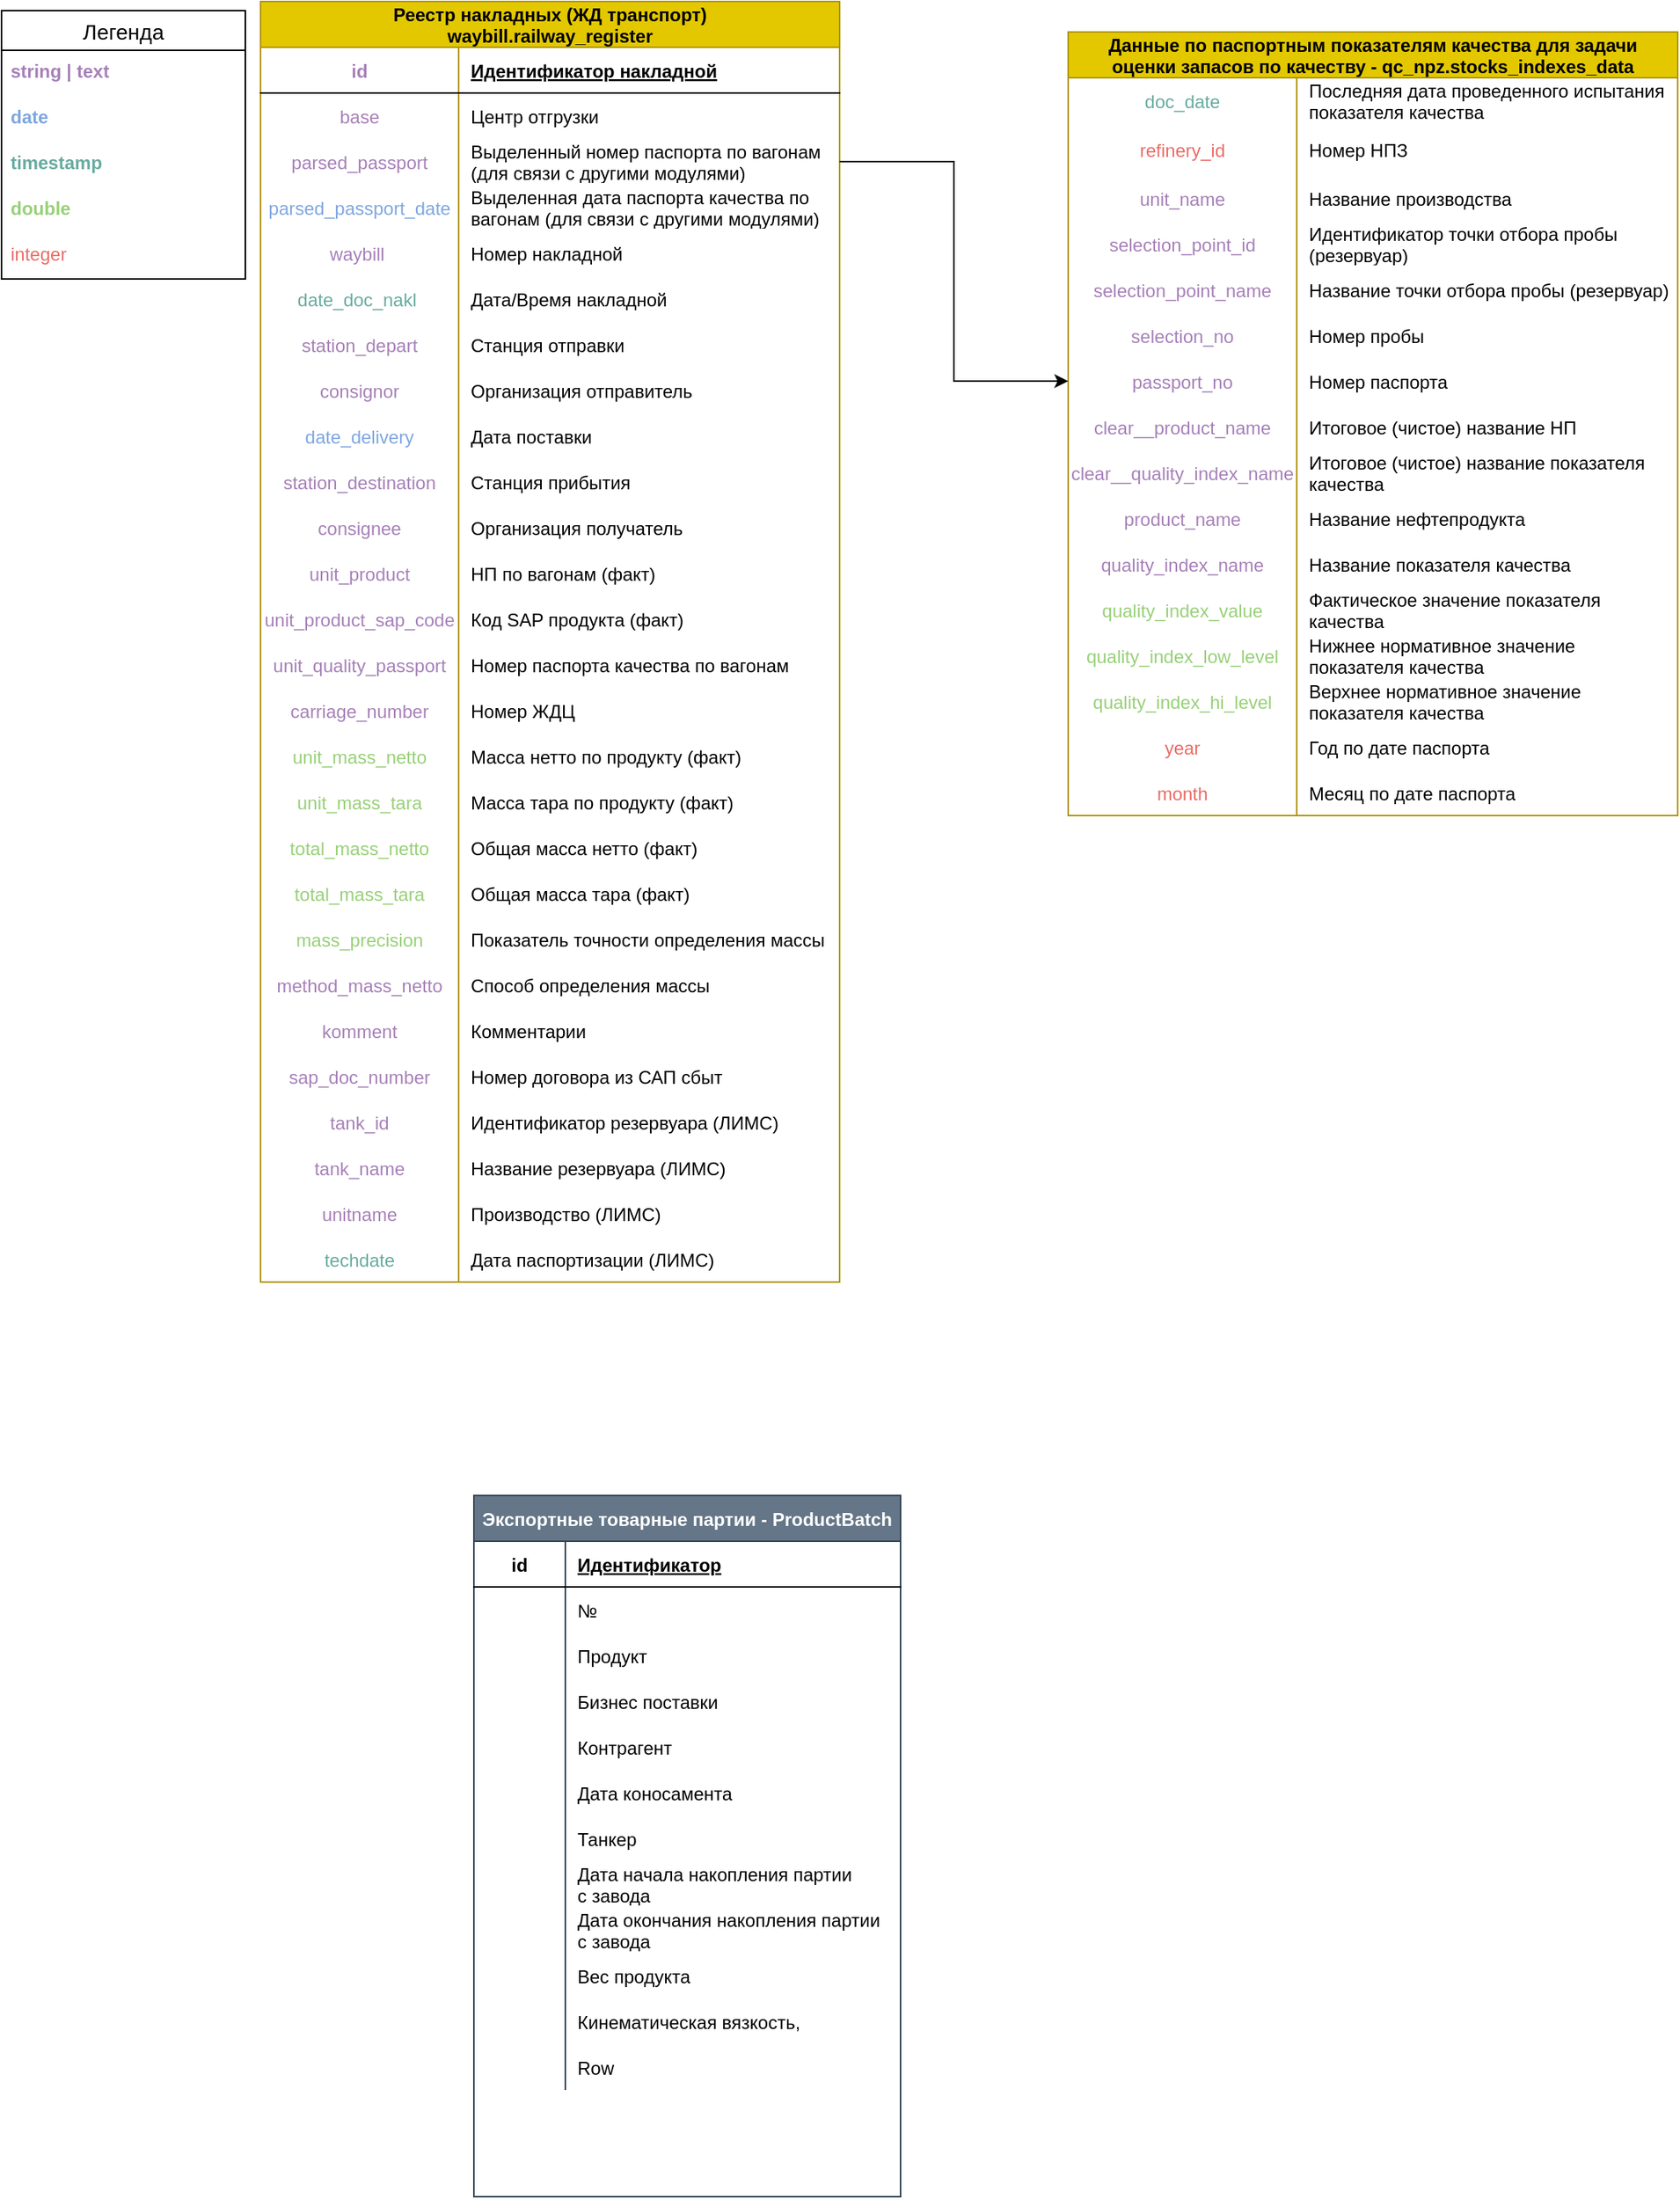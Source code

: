 <mxfile version="14.9.7" type="device"><diagram name="Page-1" id="5f0bae14-7c28-e335-631c-24af17079c00"><mxGraphModel dx="1038" dy="579" grid="1" gridSize="10" guides="1" tooltips="1" connect="1" arrows="1" fold="1" page="1" pageScale="1" pageWidth="1100" pageHeight="850" background="none" math="0" shadow="0"><root><mxCell id="0"/><mxCell id="1" parent="0"/><mxCell id="CA9-zons2UcCvZ7FdS-7-17" value="Реестр накладных (ЖД транспорт)&#10;waybill.railway_register" style="shape=table;startSize=30;container=1;collapsible=1;childLayout=tableLayout;fixedRows=1;rowLines=0;fontStyle=1;align=center;resizeLast=1;fillColor=#e3c800;strokeColor=#B09500;fontColor=#000000;" parent="1" vertex="1"><mxGeometry x="180" width="380" height="840" as="geometry"><mxRectangle x="180" y="6" width="240" height="30" as="alternateBounds"/></mxGeometry></mxCell><mxCell id="CA9-zons2UcCvZ7FdS-7-18" value="" style="shape=partialRectangle;collapsible=0;dropTarget=0;pointerEvents=0;fillColor=none;top=0;left=0;bottom=1;right=0;points=[[0,0.5],[1,0.5]];portConstraint=eastwest;" parent="CA9-zons2UcCvZ7FdS-7-17" vertex="1"><mxGeometry y="30" width="380" height="30" as="geometry"/></mxCell><mxCell id="CA9-zons2UcCvZ7FdS-7-19" value="id" style="shape=partialRectangle;connectable=0;fillColor=none;top=0;left=0;bottom=0;right=0;fontStyle=1;overflow=hidden;fontColor=#A680B8;" parent="CA9-zons2UcCvZ7FdS-7-18" vertex="1"><mxGeometry width="130" height="30" as="geometry"/></mxCell><mxCell id="CA9-zons2UcCvZ7FdS-7-20" value="Идентификатор накладной" style="shape=partialRectangle;connectable=0;fillColor=none;top=0;left=0;bottom=0;right=0;align=left;spacingLeft=6;fontStyle=5;overflow=hidden;" parent="CA9-zons2UcCvZ7FdS-7-18" vertex="1"><mxGeometry x="130" width="250" height="30" as="geometry"/></mxCell><mxCell id="CA9-zons2UcCvZ7FdS-7-21" value="" style="shape=partialRectangle;collapsible=0;dropTarget=0;pointerEvents=0;fillColor=none;top=0;left=0;bottom=0;right=0;points=[[0,0.5],[1,0.5]];portConstraint=eastwest;" parent="CA9-zons2UcCvZ7FdS-7-17" vertex="1"><mxGeometry y="60" width="380" height="30" as="geometry"/></mxCell><mxCell id="CA9-zons2UcCvZ7FdS-7-22" value="base" style="shape=partialRectangle;connectable=0;fillColor=none;top=0;left=0;bottom=0;right=0;editable=1;overflow=hidden;fontColor=#A680B8;fontStyle=0" parent="CA9-zons2UcCvZ7FdS-7-21" vertex="1"><mxGeometry width="130" height="30" as="geometry"/></mxCell><mxCell id="CA9-zons2UcCvZ7FdS-7-23" value="Центр отгрузки" style="shape=partialRectangle;connectable=0;fillColor=none;top=0;left=0;bottom=0;right=0;align=left;spacingLeft=6;overflow=hidden;" parent="CA9-zons2UcCvZ7FdS-7-21" vertex="1"><mxGeometry x="130" width="250" height="30" as="geometry"/></mxCell><mxCell id="CA9-zons2UcCvZ7FdS-7-24" value="" style="shape=partialRectangle;collapsible=0;dropTarget=0;pointerEvents=0;fillColor=none;top=0;left=0;bottom=0;right=0;points=[[0,0.5],[1,0.5]];portConstraint=eastwest;" parent="CA9-zons2UcCvZ7FdS-7-17" vertex="1"><mxGeometry y="90" width="380" height="30" as="geometry"/></mxCell><mxCell id="CA9-zons2UcCvZ7FdS-7-25" value="parsed_passport" style="shape=partialRectangle;connectable=0;fillColor=none;top=0;left=0;bottom=0;right=0;editable=1;overflow=hidden;fontColor=#A680B8;fontStyle=0" parent="CA9-zons2UcCvZ7FdS-7-24" vertex="1"><mxGeometry width="130" height="30" as="geometry"/></mxCell><mxCell id="CA9-zons2UcCvZ7FdS-7-26" value="Выделенный номер паспорта по вагонам &#10;(для связи с другими модулями)" style="shape=partialRectangle;connectable=0;fillColor=none;top=0;left=0;bottom=0;right=0;align=left;spacingLeft=6;overflow=hidden;" parent="CA9-zons2UcCvZ7FdS-7-24" vertex="1"><mxGeometry x="130" width="250" height="30" as="geometry"/></mxCell><mxCell id="CA9-zons2UcCvZ7FdS-7-27" value="" style="shape=partialRectangle;collapsible=0;dropTarget=0;pointerEvents=0;fillColor=none;top=0;left=0;bottom=0;right=0;points=[[0,0.5],[1,0.5]];portConstraint=eastwest;" parent="CA9-zons2UcCvZ7FdS-7-17" vertex="1"><mxGeometry y="120" width="380" height="30" as="geometry"/></mxCell><mxCell id="CA9-zons2UcCvZ7FdS-7-28" value="parsed_passport_date" style="shape=partialRectangle;connectable=0;fillColor=none;top=0;left=0;bottom=0;right=0;editable=1;overflow=hidden;fontColor=#7EA6E0;fontStyle=0" parent="CA9-zons2UcCvZ7FdS-7-27" vertex="1"><mxGeometry width="130" height="30" as="geometry"/></mxCell><mxCell id="CA9-zons2UcCvZ7FdS-7-29" value="Выделенная дата паспорта качества по &#10;вагонам (для связи с другими модулями)" style="shape=partialRectangle;connectable=0;fillColor=none;top=0;left=0;bottom=0;right=0;align=left;spacingLeft=6;overflow=hidden;fontStyle=0;" parent="CA9-zons2UcCvZ7FdS-7-27" vertex="1"><mxGeometry x="130" width="250" height="30" as="geometry"/></mxCell><mxCell id="CA9-zons2UcCvZ7FdS-7-39" value="" style="shape=partialRectangle;collapsible=0;dropTarget=0;pointerEvents=0;fillColor=none;top=0;left=0;bottom=0;right=0;points=[[0,0.5],[1,0.5]];portConstraint=eastwest;" parent="CA9-zons2UcCvZ7FdS-7-17" vertex="1"><mxGeometry y="150" width="380" height="30" as="geometry"/></mxCell><mxCell id="CA9-zons2UcCvZ7FdS-7-40" value="waybill " style="shape=partialRectangle;connectable=0;fillColor=none;top=0;left=0;bottom=0;right=0;editable=1;overflow=hidden;fontColor=#A680B8;fontStyle=0" parent="CA9-zons2UcCvZ7FdS-7-39" vertex="1"><mxGeometry width="130" height="30" as="geometry"/></mxCell><mxCell id="CA9-zons2UcCvZ7FdS-7-41" value="Номер накладной" style="shape=partialRectangle;connectable=0;fillColor=none;top=0;left=0;bottom=0;right=0;align=left;spacingLeft=6;overflow=hidden;" parent="CA9-zons2UcCvZ7FdS-7-39" vertex="1"><mxGeometry x="130" width="250" height="30" as="geometry"/></mxCell><mxCell id="CA9-zons2UcCvZ7FdS-7-42" value="" style="shape=partialRectangle;collapsible=0;dropTarget=0;pointerEvents=0;fillColor=none;top=0;left=0;bottom=0;right=0;points=[[0,0.5],[1,0.5]];portConstraint=eastwest;" parent="CA9-zons2UcCvZ7FdS-7-17" vertex="1"><mxGeometry y="180" width="380" height="30" as="geometry"/></mxCell><mxCell id="CA9-zons2UcCvZ7FdS-7-43" value="date_doc_nakl " style="shape=partialRectangle;connectable=0;fillColor=none;top=0;left=0;bottom=0;right=0;editable=1;overflow=hidden;fontColor=#67AB9F;" parent="CA9-zons2UcCvZ7FdS-7-42" vertex="1"><mxGeometry width="130" height="30" as="geometry"/></mxCell><mxCell id="CA9-zons2UcCvZ7FdS-7-44" value="Дата/Время накладной" style="shape=partialRectangle;connectable=0;fillColor=none;top=0;left=0;bottom=0;right=0;align=left;spacingLeft=6;overflow=hidden;" parent="CA9-zons2UcCvZ7FdS-7-42" vertex="1"><mxGeometry x="130" width="250" height="30" as="geometry"/></mxCell><mxCell id="CA9-zons2UcCvZ7FdS-7-45" value="" style="shape=partialRectangle;collapsible=0;dropTarget=0;pointerEvents=0;fillColor=none;top=0;left=0;bottom=0;right=0;points=[[0,0.5],[1,0.5]];portConstraint=eastwest;" parent="CA9-zons2UcCvZ7FdS-7-17" vertex="1"><mxGeometry y="210" width="380" height="30" as="geometry"/></mxCell><mxCell id="CA9-zons2UcCvZ7FdS-7-46" value="station_depart" style="shape=partialRectangle;connectable=0;fillColor=none;top=0;left=0;bottom=0;right=0;editable=1;overflow=hidden;fontColor=#A680B8;fontStyle=0" parent="CA9-zons2UcCvZ7FdS-7-45" vertex="1"><mxGeometry width="130" height="30" as="geometry"/></mxCell><mxCell id="CA9-zons2UcCvZ7FdS-7-47" value="Cтанция отправки" style="shape=partialRectangle;connectable=0;fillColor=none;top=0;left=0;bottom=0;right=0;align=left;spacingLeft=6;overflow=hidden;" parent="CA9-zons2UcCvZ7FdS-7-45" vertex="1"><mxGeometry x="130" width="250" height="30" as="geometry"/></mxCell><mxCell id="CA9-zons2UcCvZ7FdS-7-49" value="" style="shape=partialRectangle;collapsible=0;dropTarget=0;pointerEvents=0;fillColor=none;top=0;left=0;bottom=0;right=0;points=[[0,0.5],[1,0.5]];portConstraint=eastwest;" parent="CA9-zons2UcCvZ7FdS-7-17" vertex="1"><mxGeometry y="240" width="380" height="30" as="geometry"/></mxCell><mxCell id="CA9-zons2UcCvZ7FdS-7-50" value="consignor" style="shape=partialRectangle;connectable=0;fillColor=none;top=0;left=0;bottom=0;right=0;editable=1;overflow=hidden;fontColor=#A680B8;fontStyle=0" parent="CA9-zons2UcCvZ7FdS-7-49" vertex="1"><mxGeometry width="130" height="30" as="geometry"/></mxCell><mxCell id="CA9-zons2UcCvZ7FdS-7-51" value="Организация отправитель" style="shape=partialRectangle;connectable=0;fillColor=none;top=0;left=0;bottom=0;right=0;align=left;spacingLeft=6;overflow=hidden;" parent="CA9-zons2UcCvZ7FdS-7-49" vertex="1"><mxGeometry x="130" width="250" height="30" as="geometry"/></mxCell><mxCell id="CA9-zons2UcCvZ7FdS-7-52" value="" style="shape=partialRectangle;collapsible=0;dropTarget=0;pointerEvents=0;fillColor=none;top=0;left=0;bottom=0;right=0;points=[[0,0.5],[1,0.5]];portConstraint=eastwest;" parent="CA9-zons2UcCvZ7FdS-7-17" vertex="1"><mxGeometry y="270" width="380" height="30" as="geometry"/></mxCell><mxCell id="CA9-zons2UcCvZ7FdS-7-53" value="date_delivery" style="shape=partialRectangle;connectable=0;fillColor=none;top=0;left=0;bottom=0;right=0;editable=1;overflow=hidden;fontColor=#7EA6E0;fontStyle=0" parent="CA9-zons2UcCvZ7FdS-7-52" vertex="1"><mxGeometry width="130" height="30" as="geometry"/></mxCell><mxCell id="CA9-zons2UcCvZ7FdS-7-54" value="Дата поставки" style="shape=partialRectangle;connectable=0;fillColor=none;top=0;left=0;bottom=0;right=0;align=left;spacingLeft=6;overflow=hidden;" parent="CA9-zons2UcCvZ7FdS-7-52" vertex="1"><mxGeometry x="130" width="250" height="30" as="geometry"/></mxCell><mxCell id="CA9-zons2UcCvZ7FdS-7-55" value="" style="shape=partialRectangle;collapsible=0;dropTarget=0;pointerEvents=0;fillColor=none;top=0;left=0;bottom=0;right=0;points=[[0,0.5],[1,0.5]];portConstraint=eastwest;" parent="CA9-zons2UcCvZ7FdS-7-17" vertex="1"><mxGeometry y="300" width="380" height="30" as="geometry"/></mxCell><mxCell id="CA9-zons2UcCvZ7FdS-7-56" value="station_destination" style="shape=partialRectangle;connectable=0;fillColor=none;top=0;left=0;bottom=0;right=0;editable=1;overflow=hidden;fontColor=#A680B8;fontStyle=0" parent="CA9-zons2UcCvZ7FdS-7-55" vertex="1"><mxGeometry width="130" height="30" as="geometry"/></mxCell><mxCell id="CA9-zons2UcCvZ7FdS-7-57" value="Станция прибытия" style="shape=partialRectangle;connectable=0;fillColor=none;top=0;left=0;bottom=0;right=0;align=left;spacingLeft=6;overflow=hidden;" parent="CA9-zons2UcCvZ7FdS-7-55" vertex="1"><mxGeometry x="130" width="250" height="30" as="geometry"/></mxCell><mxCell id="CA9-zons2UcCvZ7FdS-7-58" value="" style="shape=partialRectangle;collapsible=0;dropTarget=0;pointerEvents=0;fillColor=none;top=0;left=0;bottom=0;right=0;points=[[0,0.5],[1,0.5]];portConstraint=eastwest;" parent="CA9-zons2UcCvZ7FdS-7-17" vertex="1"><mxGeometry y="330" width="380" height="30" as="geometry"/></mxCell><mxCell id="CA9-zons2UcCvZ7FdS-7-59" value="consignee" style="shape=partialRectangle;connectable=0;fillColor=none;top=0;left=0;bottom=0;right=0;editable=1;overflow=hidden;fontColor=#A680B8;fontStyle=0" parent="CA9-zons2UcCvZ7FdS-7-58" vertex="1"><mxGeometry width="130" height="30" as="geometry"/></mxCell><mxCell id="CA9-zons2UcCvZ7FdS-7-60" value="Организация получатель" style="shape=partialRectangle;connectable=0;fillColor=none;top=0;left=0;bottom=0;right=0;align=left;spacingLeft=6;overflow=hidden;" parent="CA9-zons2UcCvZ7FdS-7-58" vertex="1"><mxGeometry x="130" width="250" height="30" as="geometry"/></mxCell><mxCell id="CA9-zons2UcCvZ7FdS-7-61" value="" style="shape=partialRectangle;collapsible=0;dropTarget=0;pointerEvents=0;fillColor=none;top=0;left=0;bottom=0;right=0;points=[[0,0.5],[1,0.5]];portConstraint=eastwest;" parent="CA9-zons2UcCvZ7FdS-7-17" vertex="1"><mxGeometry y="360" width="380" height="30" as="geometry"/></mxCell><mxCell id="CA9-zons2UcCvZ7FdS-7-62" value="unit_product" style="shape=partialRectangle;connectable=0;fillColor=none;top=0;left=0;bottom=0;right=0;editable=1;overflow=hidden;fontColor=#A680B8;fontStyle=0" parent="CA9-zons2UcCvZ7FdS-7-61" vertex="1"><mxGeometry width="130" height="30" as="geometry"/></mxCell><mxCell id="CA9-zons2UcCvZ7FdS-7-63" value="НП по вагонам (факт)" style="shape=partialRectangle;connectable=0;fillColor=none;top=0;left=0;bottom=0;right=0;align=left;spacingLeft=6;overflow=hidden;" parent="CA9-zons2UcCvZ7FdS-7-61" vertex="1"><mxGeometry x="130" width="250" height="30" as="geometry"/></mxCell><mxCell id="CA9-zons2UcCvZ7FdS-7-64" value="" style="shape=partialRectangle;collapsible=0;dropTarget=0;pointerEvents=0;fillColor=none;top=0;left=0;bottom=0;right=0;points=[[0,0.5],[1,0.5]];portConstraint=eastwest;" parent="CA9-zons2UcCvZ7FdS-7-17" vertex="1"><mxGeometry y="390" width="380" height="30" as="geometry"/></mxCell><mxCell id="CA9-zons2UcCvZ7FdS-7-65" value="unit_product_sap_code" style="shape=partialRectangle;connectable=0;fillColor=none;top=0;left=0;bottom=0;right=0;editable=1;overflow=hidden;fontColor=#A680B8;fontStyle=0" parent="CA9-zons2UcCvZ7FdS-7-64" vertex="1"><mxGeometry width="130" height="30" as="geometry"/></mxCell><mxCell id="CA9-zons2UcCvZ7FdS-7-66" value="Код SAP продукта (факт)" style="shape=partialRectangle;connectable=0;fillColor=none;top=0;left=0;bottom=0;right=0;align=left;spacingLeft=6;overflow=hidden;" parent="CA9-zons2UcCvZ7FdS-7-64" vertex="1"><mxGeometry x="130" width="250" height="30" as="geometry"/></mxCell><mxCell id="CA9-zons2UcCvZ7FdS-7-67" value="" style="shape=partialRectangle;collapsible=0;dropTarget=0;pointerEvents=0;fillColor=none;top=0;left=0;bottom=0;right=0;points=[[0,0.5],[1,0.5]];portConstraint=eastwest;" parent="CA9-zons2UcCvZ7FdS-7-17" vertex="1"><mxGeometry y="420" width="380" height="30" as="geometry"/></mxCell><mxCell id="CA9-zons2UcCvZ7FdS-7-68" value="unit_quality_passport" style="shape=partialRectangle;connectable=0;fillColor=none;top=0;left=0;bottom=0;right=0;editable=1;overflow=hidden;fontColor=#A680B8;fontStyle=0" parent="CA9-zons2UcCvZ7FdS-7-67" vertex="1"><mxGeometry width="130" height="30" as="geometry"/></mxCell><mxCell id="CA9-zons2UcCvZ7FdS-7-69" value="Номер паспорта качества по вагонам" style="shape=partialRectangle;connectable=0;fillColor=none;top=0;left=0;bottom=0;right=0;align=left;spacingLeft=6;overflow=hidden;" parent="CA9-zons2UcCvZ7FdS-7-67" vertex="1"><mxGeometry x="130" width="250" height="30" as="geometry"/></mxCell><mxCell id="CA9-zons2UcCvZ7FdS-7-70" value="" style="shape=partialRectangle;collapsible=0;dropTarget=0;pointerEvents=0;fillColor=none;top=0;left=0;bottom=0;right=0;points=[[0,0.5],[1,0.5]];portConstraint=eastwest;" parent="CA9-zons2UcCvZ7FdS-7-17" vertex="1"><mxGeometry y="450" width="380" height="30" as="geometry"/></mxCell><mxCell id="CA9-zons2UcCvZ7FdS-7-71" value="carriage_number" style="shape=partialRectangle;connectable=0;fillColor=none;top=0;left=0;bottom=0;right=0;editable=1;overflow=hidden;fontColor=#A680B8;fontStyle=0" parent="CA9-zons2UcCvZ7FdS-7-70" vertex="1"><mxGeometry width="130" height="30" as="geometry"/></mxCell><mxCell id="CA9-zons2UcCvZ7FdS-7-72" value="Номер ЖДЦ" style="shape=partialRectangle;connectable=0;fillColor=none;top=0;left=0;bottom=0;right=0;align=left;spacingLeft=6;overflow=hidden;" parent="CA9-zons2UcCvZ7FdS-7-70" vertex="1"><mxGeometry x="130" width="250" height="30" as="geometry"/></mxCell><mxCell id="CA9-zons2UcCvZ7FdS-7-73" value="" style="shape=partialRectangle;collapsible=0;dropTarget=0;pointerEvents=0;fillColor=none;top=0;left=0;bottom=0;right=0;points=[[0,0.5],[1,0.5]];portConstraint=eastwest;" parent="CA9-zons2UcCvZ7FdS-7-17" vertex="1"><mxGeometry y="480" width="380" height="30" as="geometry"/></mxCell><mxCell id="CA9-zons2UcCvZ7FdS-7-74" value="unit_mass_netto" style="shape=partialRectangle;connectable=0;fillColor=none;top=0;left=0;bottom=0;right=0;editable=1;overflow=hidden;fontColor=#97D077;" parent="CA9-zons2UcCvZ7FdS-7-73" vertex="1"><mxGeometry width="130" height="30" as="geometry"/></mxCell><mxCell id="CA9-zons2UcCvZ7FdS-7-75" value="Масса нетто по продукту (факт)" style="shape=partialRectangle;connectable=0;fillColor=none;top=0;left=0;bottom=0;right=0;align=left;spacingLeft=6;overflow=hidden;" parent="CA9-zons2UcCvZ7FdS-7-73" vertex="1"><mxGeometry x="130" width="250" height="30" as="geometry"/></mxCell><mxCell id="CA9-zons2UcCvZ7FdS-7-76" value="" style="shape=partialRectangle;collapsible=0;dropTarget=0;pointerEvents=0;fillColor=none;top=0;left=0;bottom=0;right=0;points=[[0,0.5],[1,0.5]];portConstraint=eastwest;" parent="CA9-zons2UcCvZ7FdS-7-17" vertex="1"><mxGeometry y="510" width="380" height="30" as="geometry"/></mxCell><mxCell id="CA9-zons2UcCvZ7FdS-7-77" value="unit_mass_tara" style="shape=partialRectangle;connectable=0;fillColor=none;top=0;left=0;bottom=0;right=0;editable=1;overflow=hidden;fontColor=#97D077;" parent="CA9-zons2UcCvZ7FdS-7-76" vertex="1"><mxGeometry width="130" height="30" as="geometry"/></mxCell><mxCell id="CA9-zons2UcCvZ7FdS-7-78" value="Масса тара по продукту (факт)" style="shape=partialRectangle;connectable=0;fillColor=none;top=0;left=0;bottom=0;right=0;align=left;spacingLeft=6;overflow=hidden;" parent="CA9-zons2UcCvZ7FdS-7-76" vertex="1"><mxGeometry x="130" width="250" height="30" as="geometry"/></mxCell><mxCell id="CA9-zons2UcCvZ7FdS-7-79" value="" style="shape=partialRectangle;collapsible=0;dropTarget=0;pointerEvents=0;fillColor=none;top=0;left=0;bottom=0;right=0;points=[[0,0.5],[1,0.5]];portConstraint=eastwest;fontColor=#A680B8;strokeColor=#B5739D;" parent="CA9-zons2UcCvZ7FdS-7-17" vertex="1"><mxGeometry y="540" width="380" height="30" as="geometry"/></mxCell><mxCell id="CA9-zons2UcCvZ7FdS-7-80" value="total_mass_netto" style="shape=partialRectangle;connectable=0;fillColor=none;top=0;left=0;bottom=0;right=0;editable=1;overflow=hidden;fontColor=#97D077;" parent="CA9-zons2UcCvZ7FdS-7-79" vertex="1"><mxGeometry width="130" height="30" as="geometry"/></mxCell><mxCell id="CA9-zons2UcCvZ7FdS-7-81" value="Общая масса нетто (факт)" style="shape=partialRectangle;connectable=0;fillColor=none;top=0;left=0;bottom=0;right=0;align=left;spacingLeft=6;overflow=hidden;" parent="CA9-zons2UcCvZ7FdS-7-79" vertex="1"><mxGeometry x="130" width="250" height="30" as="geometry"/></mxCell><mxCell id="CA9-zons2UcCvZ7FdS-7-82" value="" style="shape=partialRectangle;collapsible=0;dropTarget=0;pointerEvents=0;fillColor=none;top=0;left=0;bottom=0;right=0;points=[[0,0.5],[1,0.5]];portConstraint=eastwest;fontColor=#A680B8;strokeColor=#B5739D;" parent="CA9-zons2UcCvZ7FdS-7-17" vertex="1"><mxGeometry y="570" width="380" height="30" as="geometry"/></mxCell><mxCell id="CA9-zons2UcCvZ7FdS-7-83" value="total_mass_tara" style="shape=partialRectangle;connectable=0;fillColor=none;top=0;left=0;bottom=0;right=0;editable=1;overflow=hidden;fontColor=#97D077;" parent="CA9-zons2UcCvZ7FdS-7-82" vertex="1"><mxGeometry width="130" height="30" as="geometry"/></mxCell><mxCell id="CA9-zons2UcCvZ7FdS-7-84" value="Общая масса тара (факт)" style="shape=partialRectangle;connectable=0;fillColor=none;top=0;left=0;bottom=0;right=0;align=left;spacingLeft=6;overflow=hidden;" parent="CA9-zons2UcCvZ7FdS-7-82" vertex="1"><mxGeometry x="130" width="250" height="30" as="geometry"/></mxCell><mxCell id="CA9-zons2UcCvZ7FdS-7-85" value="" style="shape=partialRectangle;collapsible=0;dropTarget=0;pointerEvents=0;fillColor=none;top=0;left=0;bottom=0;right=0;points=[[0,0.5],[1,0.5]];portConstraint=eastwest;fontColor=#A680B8;strokeColor=#B5739D;" parent="CA9-zons2UcCvZ7FdS-7-17" vertex="1"><mxGeometry y="600" width="380" height="30" as="geometry"/></mxCell><mxCell id="CA9-zons2UcCvZ7FdS-7-86" value="mass_precision" style="shape=partialRectangle;connectable=0;fillColor=none;top=0;left=0;bottom=0;right=0;editable=1;overflow=hidden;fontColor=#97D077;" parent="CA9-zons2UcCvZ7FdS-7-85" vertex="1"><mxGeometry width="130" height="30" as="geometry"/></mxCell><mxCell id="CA9-zons2UcCvZ7FdS-7-87" value="Показатель точности определения массы" style="shape=partialRectangle;connectable=0;fillColor=none;top=0;left=0;bottom=0;right=0;align=left;spacingLeft=6;overflow=hidden;" parent="CA9-zons2UcCvZ7FdS-7-85" vertex="1"><mxGeometry x="130" width="250" height="30" as="geometry"/></mxCell><mxCell id="CA9-zons2UcCvZ7FdS-7-88" value="" style="shape=partialRectangle;collapsible=0;dropTarget=0;pointerEvents=0;fillColor=none;top=0;left=0;bottom=0;right=0;points=[[0,0.5],[1,0.5]];portConstraint=eastwest;fontColor=#A680B8;strokeColor=#B5739D;" parent="CA9-zons2UcCvZ7FdS-7-17" vertex="1"><mxGeometry y="630" width="380" height="30" as="geometry"/></mxCell><mxCell id="CA9-zons2UcCvZ7FdS-7-89" value="method_mass_netto" style="shape=partialRectangle;connectable=0;fillColor=none;top=0;left=0;bottom=0;right=0;editable=1;overflow=hidden;fontColor=#A680B8;" parent="CA9-zons2UcCvZ7FdS-7-88" vertex="1"><mxGeometry width="130" height="30" as="geometry"/></mxCell><mxCell id="CA9-zons2UcCvZ7FdS-7-90" value="Способ определения массы" style="shape=partialRectangle;connectable=0;fillColor=none;top=0;left=0;bottom=0;right=0;align=left;spacingLeft=6;overflow=hidden;" parent="CA9-zons2UcCvZ7FdS-7-88" vertex="1"><mxGeometry x="130" width="250" height="30" as="geometry"/></mxCell><mxCell id="CA9-zons2UcCvZ7FdS-7-91" value="" style="shape=partialRectangle;collapsible=0;dropTarget=0;pointerEvents=0;fillColor=none;top=0;left=0;bottom=0;right=0;points=[[0,0.5],[1,0.5]];portConstraint=eastwest;fontColor=#A680B8;strokeColor=#B5739D;" parent="CA9-zons2UcCvZ7FdS-7-17" vertex="1"><mxGeometry y="660" width="380" height="30" as="geometry"/></mxCell><mxCell id="CA9-zons2UcCvZ7FdS-7-92" value="komment" style="shape=partialRectangle;connectable=0;fillColor=none;top=0;left=0;bottom=0;right=0;editable=1;overflow=hidden;fontColor=#A680B8;" parent="CA9-zons2UcCvZ7FdS-7-91" vertex="1"><mxGeometry width="130" height="30" as="geometry"/></mxCell><mxCell id="CA9-zons2UcCvZ7FdS-7-93" value="Комментарии" style="shape=partialRectangle;connectable=0;fillColor=none;top=0;left=0;bottom=0;right=0;align=left;spacingLeft=6;overflow=hidden;" parent="CA9-zons2UcCvZ7FdS-7-91" vertex="1"><mxGeometry x="130" width="250" height="30" as="geometry"/></mxCell><mxCell id="CA9-zons2UcCvZ7FdS-7-94" value="" style="shape=partialRectangle;collapsible=0;dropTarget=0;pointerEvents=0;fillColor=none;top=0;left=0;bottom=0;right=0;points=[[0,0.5],[1,0.5]];portConstraint=eastwest;fontColor=#A680B8;strokeColor=#B5739D;" parent="CA9-zons2UcCvZ7FdS-7-17" vertex="1"><mxGeometry y="690" width="380" height="30" as="geometry"/></mxCell><mxCell id="CA9-zons2UcCvZ7FdS-7-95" value="sap_doc_number" style="shape=partialRectangle;connectable=0;fillColor=none;top=0;left=0;bottom=0;right=0;editable=1;overflow=hidden;fontColor=#A680B8;" parent="CA9-zons2UcCvZ7FdS-7-94" vertex="1"><mxGeometry width="130" height="30" as="geometry"/></mxCell><mxCell id="CA9-zons2UcCvZ7FdS-7-96" value="Номер договора из САП сбыт" style="shape=partialRectangle;connectable=0;fillColor=none;top=0;left=0;bottom=0;right=0;align=left;spacingLeft=6;overflow=hidden;" parent="CA9-zons2UcCvZ7FdS-7-94" vertex="1"><mxGeometry x="130" width="250" height="30" as="geometry"/></mxCell><mxCell id="CA9-zons2UcCvZ7FdS-7-97" value="" style="shape=partialRectangle;collapsible=0;dropTarget=0;pointerEvents=0;fillColor=none;top=0;left=0;bottom=0;right=0;points=[[0,0.5],[1,0.5]];portConstraint=eastwest;fontColor=#A680B8;strokeColor=#B5739D;" parent="CA9-zons2UcCvZ7FdS-7-17" vertex="1"><mxGeometry y="720" width="380" height="30" as="geometry"/></mxCell><mxCell id="CA9-zons2UcCvZ7FdS-7-98" value="tank_id" style="shape=partialRectangle;connectable=0;fillColor=none;top=0;left=0;bottom=0;right=0;editable=1;overflow=hidden;fontColor=#A680B8;" parent="CA9-zons2UcCvZ7FdS-7-97" vertex="1"><mxGeometry width="130" height="30" as="geometry"/></mxCell><mxCell id="CA9-zons2UcCvZ7FdS-7-99" value="Идентификатор резервуара (ЛИМС)" style="shape=partialRectangle;connectable=0;fillColor=none;top=0;left=0;bottom=0;right=0;align=left;spacingLeft=6;overflow=hidden;" parent="CA9-zons2UcCvZ7FdS-7-97" vertex="1"><mxGeometry x="130" width="250" height="30" as="geometry"/></mxCell><mxCell id="CA9-zons2UcCvZ7FdS-7-100" value="" style="shape=partialRectangle;collapsible=0;dropTarget=0;pointerEvents=0;fillColor=none;top=0;left=0;bottom=0;right=0;points=[[0,0.5],[1,0.5]];portConstraint=eastwest;fontColor=#A680B8;strokeColor=#B5739D;" parent="CA9-zons2UcCvZ7FdS-7-17" vertex="1"><mxGeometry y="750" width="380" height="30" as="geometry"/></mxCell><mxCell id="CA9-zons2UcCvZ7FdS-7-101" value="tank_name" style="shape=partialRectangle;connectable=0;fillColor=none;top=0;left=0;bottom=0;right=0;editable=1;overflow=hidden;fontColor=#A680B8;" parent="CA9-zons2UcCvZ7FdS-7-100" vertex="1"><mxGeometry width="130" height="30" as="geometry"/></mxCell><mxCell id="CA9-zons2UcCvZ7FdS-7-102" value="Название резервуара (ЛИМС)" style="shape=partialRectangle;connectable=0;fillColor=none;top=0;left=0;bottom=0;right=0;align=left;spacingLeft=6;overflow=hidden;" parent="CA9-zons2UcCvZ7FdS-7-100" vertex="1"><mxGeometry x="130" width="250" height="30" as="geometry"/></mxCell><mxCell id="CA9-zons2UcCvZ7FdS-7-103" value="" style="shape=partialRectangle;collapsible=0;dropTarget=0;pointerEvents=0;fillColor=none;top=0;left=0;bottom=0;right=0;points=[[0,0.5],[1,0.5]];portConstraint=eastwest;fontColor=#A680B8;strokeColor=#B5739D;" parent="CA9-zons2UcCvZ7FdS-7-17" vertex="1"><mxGeometry y="780" width="380" height="30" as="geometry"/></mxCell><mxCell id="CA9-zons2UcCvZ7FdS-7-104" value="unitname" style="shape=partialRectangle;connectable=0;fillColor=none;top=0;left=0;bottom=0;right=0;editable=1;overflow=hidden;fontColor=#A680B8;" parent="CA9-zons2UcCvZ7FdS-7-103" vertex="1"><mxGeometry width="130" height="30" as="geometry"/></mxCell><mxCell id="CA9-zons2UcCvZ7FdS-7-105" value="Производство (ЛИМС)" style="shape=partialRectangle;connectable=0;fillColor=none;top=0;left=0;bottom=0;right=0;align=left;spacingLeft=6;overflow=hidden;" parent="CA9-zons2UcCvZ7FdS-7-103" vertex="1"><mxGeometry x="130" width="250" height="30" as="geometry"/></mxCell><mxCell id="CA9-zons2UcCvZ7FdS-7-106" value="" style="shape=partialRectangle;collapsible=0;dropTarget=0;pointerEvents=0;fillColor=none;top=0;left=0;bottom=0;right=0;points=[[0,0.5],[1,0.5]];portConstraint=eastwest;fontColor=#A680B8;strokeColor=#B5739D;" parent="CA9-zons2UcCvZ7FdS-7-17" vertex="1"><mxGeometry y="810" width="380" height="30" as="geometry"/></mxCell><mxCell id="CA9-zons2UcCvZ7FdS-7-107" value="techdate" style="shape=partialRectangle;connectable=0;fillColor=none;top=0;left=0;bottom=0;right=0;editable=1;overflow=hidden;fontColor=#67AB9F;" parent="CA9-zons2UcCvZ7FdS-7-106" vertex="1"><mxGeometry width="130" height="30" as="geometry"/></mxCell><mxCell id="CA9-zons2UcCvZ7FdS-7-108" value="Дата паспортизации (ЛИМС)" style="shape=partialRectangle;connectable=0;fillColor=none;top=0;left=0;bottom=0;right=0;align=left;spacingLeft=6;overflow=hidden;" parent="CA9-zons2UcCvZ7FdS-7-106" vertex="1"><mxGeometry x="130" width="250" height="30" as="geometry"/></mxCell><mxCell id="CA9-zons2UcCvZ7FdS-7-127" value="Легенда" style="swimlane;fontStyle=0;childLayout=stackLayout;horizontal=1;startSize=26;horizontalStack=0;resizeParent=1;resizeParentMax=0;resizeLast=0;collapsible=1;marginBottom=0;align=center;fontSize=14;fillColor=none;" parent="1" vertex="1"><mxGeometry x="10" y="6" width="160" height="176" as="geometry"/></mxCell><mxCell id="CA9-zons2UcCvZ7FdS-7-128" value="string | text" style="text;strokeColor=none;fillColor=none;spacingLeft=4;spacingRight=4;overflow=hidden;rotatable=0;points=[[0,0.5],[1,0.5]];portConstraint=eastwest;fontSize=12;fontColor=#A680B8;fontStyle=1" parent="CA9-zons2UcCvZ7FdS-7-127" vertex="1"><mxGeometry y="26" width="160" height="30" as="geometry"/></mxCell><mxCell id="CA9-zons2UcCvZ7FdS-7-129" value="date" style="text;strokeColor=none;fillColor=none;spacingLeft=4;spacingRight=4;overflow=hidden;rotatable=0;points=[[0,0.5],[1,0.5]];portConstraint=eastwest;fontSize=12;fontColor=#7EA6E0;fontStyle=1" parent="CA9-zons2UcCvZ7FdS-7-127" vertex="1"><mxGeometry y="56" width="160" height="30" as="geometry"/></mxCell><mxCell id="CA9-zons2UcCvZ7FdS-7-130" value="timestamp" style="text;strokeColor=none;fillColor=none;spacingLeft=4;spacingRight=4;overflow=hidden;rotatable=0;points=[[0,0.5],[1,0.5]];portConstraint=eastwest;fontSize=12;fontColor=#67AB9F;fontStyle=1" parent="CA9-zons2UcCvZ7FdS-7-127" vertex="1"><mxGeometry y="86" width="160" height="30" as="geometry"/></mxCell><mxCell id="CA9-zons2UcCvZ7FdS-7-131" value="double" style="text;strokeColor=none;fillColor=none;spacingLeft=4;spacingRight=4;overflow=hidden;rotatable=0;points=[[0,0.5],[1,0.5]];portConstraint=eastwest;fontSize=12;fontColor=#97D077;fontStyle=1" parent="CA9-zons2UcCvZ7FdS-7-127" vertex="1"><mxGeometry y="116" width="160" height="30" as="geometry"/></mxCell><mxCell id="CA9-zons2UcCvZ7FdS-7-214" value="integer" style="text;strokeColor=none;fillColor=none;spacingLeft=4;spacingRight=4;overflow=hidden;rotatable=0;points=[[0,0.5],[1,0.5]];portConstraint=eastwest;fontSize=12;fontColor=#EA6B66;" parent="CA9-zons2UcCvZ7FdS-7-127" vertex="1"><mxGeometry y="146" width="160" height="30" as="geometry"/></mxCell><mxCell id="CA9-zons2UcCvZ7FdS-7-132" value="Данные по паспортным показателям качества для задачи &#10;оценки запасов по качеству - qc_npz.stocks_indexes_data" style="shape=table;startSize=30;container=1;collapsible=1;childLayout=tableLayout;fixedRows=1;rowLines=0;fontStyle=1;align=center;resizeLast=1;fillColor=#e3c800;strokeColor=#B09500;fontColor=#000000;" parent="1" vertex="1"><mxGeometry x="710" y="20" width="400" height="514" as="geometry"><mxRectangle x="590" y="6" width="380" height="30" as="alternateBounds"/></mxGeometry></mxCell><mxCell id="CA9-zons2UcCvZ7FdS-7-136" value="" style="shape=partialRectangle;collapsible=0;dropTarget=0;pointerEvents=0;fillColor=none;top=0;left=0;bottom=0;right=0;points=[[0,0.5],[1,0.5]];portConstraint=eastwest;" parent="CA9-zons2UcCvZ7FdS-7-132" vertex="1"><mxGeometry y="30" width="400" height="30" as="geometry"/></mxCell><mxCell id="CA9-zons2UcCvZ7FdS-7-137" value="doc_date" style="shape=partialRectangle;connectable=0;fillColor=none;top=0;left=0;bottom=0;right=0;editable=1;overflow=hidden;fontStyle=0;fontColor=#67AB9F;" parent="CA9-zons2UcCvZ7FdS-7-136" vertex="1"><mxGeometry width="150" height="30" as="geometry"/></mxCell><mxCell id="CA9-zons2UcCvZ7FdS-7-138" value="Последняя дата проведенного испытания &#10;показателя качества" style="shape=partialRectangle;connectable=0;fillColor=none;top=0;left=0;bottom=0;right=0;align=left;spacingLeft=6;overflow=hidden;" parent="CA9-zons2UcCvZ7FdS-7-136" vertex="1"><mxGeometry x="150" width="250" height="30" as="geometry"/></mxCell><mxCell id="CA9-zons2UcCvZ7FdS-7-139" value="" style="shape=partialRectangle;collapsible=0;dropTarget=0;pointerEvents=0;fillColor=none;top=0;left=0;bottom=0;right=0;points=[[0,0.5],[1,0.5]];portConstraint=eastwest;" parent="CA9-zons2UcCvZ7FdS-7-132" vertex="1"><mxGeometry y="60" width="400" height="34" as="geometry"/></mxCell><mxCell id="CA9-zons2UcCvZ7FdS-7-140" value="refinery_id" style="shape=partialRectangle;connectable=0;fillColor=none;top=0;left=0;bottom=0;right=0;editable=1;overflow=hidden;fontStyle=0;fontColor=#EA6B66;" parent="CA9-zons2UcCvZ7FdS-7-139" vertex="1"><mxGeometry width="150" height="34" as="geometry"/></mxCell><mxCell id="CA9-zons2UcCvZ7FdS-7-141" value="Номер НПЗ" style="shape=partialRectangle;connectable=0;fillColor=none;top=0;left=0;bottom=0;right=0;align=left;spacingLeft=6;overflow=hidden;" parent="CA9-zons2UcCvZ7FdS-7-139" vertex="1"><mxGeometry x="150" width="250" height="34" as="geometry"/></mxCell><mxCell id="CA9-zons2UcCvZ7FdS-7-145" value="" style="shape=partialRectangle;collapsible=0;dropTarget=0;pointerEvents=0;fillColor=none;top=0;left=0;bottom=0;right=0;points=[[0,0.5],[1,0.5]];portConstraint=eastwest;" parent="CA9-zons2UcCvZ7FdS-7-132" vertex="1"><mxGeometry y="94" width="400" height="30" as="geometry"/></mxCell><mxCell id="CA9-zons2UcCvZ7FdS-7-146" value="unit_name" style="shape=partialRectangle;connectable=0;fillColor=none;top=0;left=0;bottom=0;right=0;editable=1;overflow=hidden;fontColor=#A680B8;fontStyle=0" parent="CA9-zons2UcCvZ7FdS-7-145" vertex="1"><mxGeometry width="150" height="30" as="geometry"/></mxCell><mxCell id="CA9-zons2UcCvZ7FdS-7-147" value="Название производства" style="shape=partialRectangle;connectable=0;fillColor=none;top=0;left=0;bottom=0;right=0;align=left;spacingLeft=6;overflow=hidden;" parent="CA9-zons2UcCvZ7FdS-7-145" vertex="1"><mxGeometry x="150" width="250" height="30" as="geometry"/></mxCell><mxCell id="CA9-zons2UcCvZ7FdS-7-151" value="" style="shape=partialRectangle;collapsible=0;dropTarget=0;pointerEvents=0;fillColor=none;top=0;left=0;bottom=0;right=0;points=[[0,0.5],[1,0.5]];portConstraint=eastwest;" parent="CA9-zons2UcCvZ7FdS-7-132" vertex="1"><mxGeometry y="124" width="400" height="30" as="geometry"/></mxCell><mxCell id="CA9-zons2UcCvZ7FdS-7-152" value="selection_point_id" style="shape=partialRectangle;connectable=0;fillColor=none;top=0;left=0;bottom=0;right=0;editable=1;overflow=hidden;fontColor=#A680B8;fontStyle=0" parent="CA9-zons2UcCvZ7FdS-7-151" vertex="1"><mxGeometry width="150" height="30" as="geometry"/></mxCell><mxCell id="CA9-zons2UcCvZ7FdS-7-153" value="Идентификатор точки отбора пробы&#10;(резервуар)" style="shape=partialRectangle;connectable=0;fillColor=none;top=0;left=0;bottom=0;right=0;align=left;spacingLeft=6;overflow=hidden;" parent="CA9-zons2UcCvZ7FdS-7-151" vertex="1"><mxGeometry x="150" width="250" height="30" as="geometry"/></mxCell><mxCell id="CA9-zons2UcCvZ7FdS-7-154" value="" style="shape=partialRectangle;collapsible=0;dropTarget=0;pointerEvents=0;fillColor=none;top=0;left=0;bottom=0;right=0;points=[[0,0.5],[1,0.5]];portConstraint=eastwest;" parent="CA9-zons2UcCvZ7FdS-7-132" vertex="1"><mxGeometry y="154" width="400" height="30" as="geometry"/></mxCell><mxCell id="CA9-zons2UcCvZ7FdS-7-155" value="selection_point_name" style="shape=partialRectangle;connectable=0;fillColor=none;top=0;left=0;bottom=0;right=0;editable=1;overflow=hidden;fontColor=#A680B8;fontStyle=0" parent="CA9-zons2UcCvZ7FdS-7-154" vertex="1"><mxGeometry width="150" height="30" as="geometry"/></mxCell><mxCell id="CA9-zons2UcCvZ7FdS-7-156" value="Название точки отбора пробы (резервуар)" style="shape=partialRectangle;connectable=0;fillColor=none;top=0;left=0;bottom=0;right=0;align=left;spacingLeft=6;overflow=hidden;" parent="CA9-zons2UcCvZ7FdS-7-154" vertex="1"><mxGeometry x="150" width="250" height="30" as="geometry"/></mxCell><mxCell id="CA9-zons2UcCvZ7FdS-7-160" value="" style="shape=partialRectangle;collapsible=0;dropTarget=0;pointerEvents=0;fillColor=none;top=0;left=0;bottom=0;right=0;points=[[0,0.5],[1,0.5]];portConstraint=eastwest;" parent="CA9-zons2UcCvZ7FdS-7-132" vertex="1"><mxGeometry y="184" width="400" height="30" as="geometry"/></mxCell><mxCell id="CA9-zons2UcCvZ7FdS-7-161" value="selection_no" style="shape=partialRectangle;connectable=0;fillColor=none;top=0;left=0;bottom=0;right=0;editable=1;overflow=hidden;fontColor=#A680B8;fontStyle=0" parent="CA9-zons2UcCvZ7FdS-7-160" vertex="1"><mxGeometry width="150" height="30" as="geometry"/></mxCell><mxCell id="CA9-zons2UcCvZ7FdS-7-162" value="Номер пробы" style="shape=partialRectangle;connectable=0;fillColor=none;top=0;left=0;bottom=0;right=0;align=left;spacingLeft=6;overflow=hidden;" parent="CA9-zons2UcCvZ7FdS-7-160" vertex="1"><mxGeometry x="150" width="250" height="30" as="geometry"/></mxCell><mxCell id="CA9-zons2UcCvZ7FdS-7-163" value="" style="shape=partialRectangle;collapsible=0;dropTarget=0;pointerEvents=0;fillColor=none;top=0;left=0;bottom=0;right=0;points=[[0,0.5],[1,0.5]];portConstraint=eastwest;" parent="CA9-zons2UcCvZ7FdS-7-132" vertex="1"><mxGeometry y="214" width="400" height="30" as="geometry"/></mxCell><mxCell id="CA9-zons2UcCvZ7FdS-7-164" value="passport_no" style="shape=partialRectangle;connectable=0;fillColor=none;top=0;left=0;bottom=0;right=0;editable=1;overflow=hidden;fontColor=#A680B8;fontStyle=0" parent="CA9-zons2UcCvZ7FdS-7-163" vertex="1"><mxGeometry width="150" height="30" as="geometry"/></mxCell><mxCell id="CA9-zons2UcCvZ7FdS-7-165" value="Номер паспорта" style="shape=partialRectangle;connectable=0;fillColor=none;top=0;left=0;bottom=0;right=0;align=left;spacingLeft=6;overflow=hidden;" parent="CA9-zons2UcCvZ7FdS-7-163" vertex="1"><mxGeometry x="150" width="250" height="30" as="geometry"/></mxCell><mxCell id="CA9-zons2UcCvZ7FdS-7-166" value="" style="shape=partialRectangle;collapsible=0;dropTarget=0;pointerEvents=0;fillColor=none;top=0;left=0;bottom=0;right=0;points=[[0,0.5],[1,0.5]];portConstraint=eastwest;" parent="CA9-zons2UcCvZ7FdS-7-132" vertex="1"><mxGeometry y="244" width="400" height="30" as="geometry"/></mxCell><mxCell id="CA9-zons2UcCvZ7FdS-7-167" value="clear__product_name" style="shape=partialRectangle;connectable=0;fillColor=none;top=0;left=0;bottom=0;right=0;editable=1;overflow=hidden;fontColor=#A680B8;fontStyle=0" parent="CA9-zons2UcCvZ7FdS-7-166" vertex="1"><mxGeometry width="150" height="30" as="geometry"/></mxCell><mxCell id="CA9-zons2UcCvZ7FdS-7-168" value="Итоговое (чистое) название НП" style="shape=partialRectangle;connectable=0;fillColor=none;top=0;left=0;bottom=0;right=0;align=left;spacingLeft=6;overflow=hidden;" parent="CA9-zons2UcCvZ7FdS-7-166" vertex="1"><mxGeometry x="150" width="250" height="30" as="geometry"/></mxCell><mxCell id="CA9-zons2UcCvZ7FdS-7-169" value="" style="shape=partialRectangle;collapsible=0;dropTarget=0;pointerEvents=0;fillColor=none;top=0;left=0;bottom=0;right=0;points=[[0,0.5],[1,0.5]];portConstraint=eastwest;" parent="CA9-zons2UcCvZ7FdS-7-132" vertex="1"><mxGeometry y="274" width="400" height="30" as="geometry"/></mxCell><mxCell id="CA9-zons2UcCvZ7FdS-7-170" value="clear__quality_index_name" style="shape=partialRectangle;connectable=0;fillColor=none;top=0;left=0;bottom=0;right=0;editable=1;overflow=hidden;fontColor=#A680B8;fontStyle=0" parent="CA9-zons2UcCvZ7FdS-7-169" vertex="1"><mxGeometry width="150" height="30" as="geometry"/></mxCell><mxCell id="CA9-zons2UcCvZ7FdS-7-171" value="Итоговое (чистое) название показателя&#10;качества" style="shape=partialRectangle;connectable=0;fillColor=none;top=0;left=0;bottom=0;right=0;align=left;spacingLeft=6;overflow=hidden;" parent="CA9-zons2UcCvZ7FdS-7-169" vertex="1"><mxGeometry x="150" width="250" height="30" as="geometry"/></mxCell><mxCell id="CA9-zons2UcCvZ7FdS-7-172" value="" style="shape=partialRectangle;collapsible=0;dropTarget=0;pointerEvents=0;fillColor=none;top=0;left=0;bottom=0;right=0;points=[[0,0.5],[1,0.5]];portConstraint=eastwest;" parent="CA9-zons2UcCvZ7FdS-7-132" vertex="1"><mxGeometry y="304" width="400" height="30" as="geometry"/></mxCell><mxCell id="CA9-zons2UcCvZ7FdS-7-173" value="product_name" style="shape=partialRectangle;connectable=0;fillColor=none;top=0;left=0;bottom=0;right=0;editable=1;overflow=hidden;fontColor=#A680B8;fontStyle=0" parent="CA9-zons2UcCvZ7FdS-7-172" vertex="1"><mxGeometry width="150" height="30" as="geometry"/></mxCell><mxCell id="CA9-zons2UcCvZ7FdS-7-174" value="Название нефтепродукта" style="shape=partialRectangle;connectable=0;fillColor=none;top=0;left=0;bottom=0;right=0;align=left;spacingLeft=6;overflow=hidden;" parent="CA9-zons2UcCvZ7FdS-7-172" vertex="1"><mxGeometry x="150" width="250" height="30" as="geometry"/></mxCell><mxCell id="CA9-zons2UcCvZ7FdS-7-175" value="" style="shape=partialRectangle;collapsible=0;dropTarget=0;pointerEvents=0;fillColor=none;top=0;left=0;bottom=0;right=0;points=[[0,0.5],[1,0.5]];portConstraint=eastwest;" parent="CA9-zons2UcCvZ7FdS-7-132" vertex="1"><mxGeometry y="334" width="400" height="30" as="geometry"/></mxCell><mxCell id="CA9-zons2UcCvZ7FdS-7-176" value="quality_index_name" style="shape=partialRectangle;connectable=0;fillColor=none;top=0;left=0;bottom=0;right=0;editable=1;overflow=hidden;fontColor=#A680B8;fontStyle=0" parent="CA9-zons2UcCvZ7FdS-7-175" vertex="1"><mxGeometry width="150" height="30" as="geometry"/></mxCell><mxCell id="CA9-zons2UcCvZ7FdS-7-177" value="Название показателя качества" style="shape=partialRectangle;connectable=0;fillColor=none;top=0;left=0;bottom=0;right=0;align=left;spacingLeft=6;overflow=hidden;" parent="CA9-zons2UcCvZ7FdS-7-175" vertex="1"><mxGeometry x="150" width="250" height="30" as="geometry"/></mxCell><mxCell id="CA9-zons2UcCvZ7FdS-7-178" value="" style="shape=partialRectangle;collapsible=0;dropTarget=0;pointerEvents=0;fillColor=none;top=0;left=0;bottom=0;right=0;points=[[0,0.5],[1,0.5]];portConstraint=eastwest;" parent="CA9-zons2UcCvZ7FdS-7-132" vertex="1"><mxGeometry y="364" width="400" height="30" as="geometry"/></mxCell><mxCell id="CA9-zons2UcCvZ7FdS-7-179" value="quality_index_value" style="shape=partialRectangle;connectable=0;fillColor=none;top=0;left=0;bottom=0;right=0;editable=1;overflow=hidden;fontColor=#97D077;" parent="CA9-zons2UcCvZ7FdS-7-178" vertex="1"><mxGeometry width="150" height="30" as="geometry"/></mxCell><mxCell id="CA9-zons2UcCvZ7FdS-7-180" value="Фактическое значение показателя &#10;качества" style="shape=partialRectangle;connectable=0;fillColor=none;top=0;left=0;bottom=0;right=0;align=left;spacingLeft=6;overflow=hidden;" parent="CA9-zons2UcCvZ7FdS-7-178" vertex="1"><mxGeometry x="150" width="250" height="30" as="geometry"/></mxCell><mxCell id="CA9-zons2UcCvZ7FdS-7-181" value="" style="shape=partialRectangle;collapsible=0;dropTarget=0;pointerEvents=0;fillColor=none;top=0;left=0;bottom=0;right=0;points=[[0,0.5],[1,0.5]];portConstraint=eastwest;" parent="CA9-zons2UcCvZ7FdS-7-132" vertex="1"><mxGeometry y="394" width="400" height="30" as="geometry"/></mxCell><mxCell id="CA9-zons2UcCvZ7FdS-7-182" value="quality_index_low_level" style="shape=partialRectangle;connectable=0;fillColor=none;top=0;left=0;bottom=0;right=0;editable=1;overflow=hidden;fontColor=#97D077;" parent="CA9-zons2UcCvZ7FdS-7-181" vertex="1"><mxGeometry width="150" height="30" as="geometry"/></mxCell><mxCell id="CA9-zons2UcCvZ7FdS-7-183" value="Нижнее нормативное значение &#10;показателя качества" style="shape=partialRectangle;connectable=0;fillColor=none;top=0;left=0;bottom=0;right=0;align=left;spacingLeft=6;overflow=hidden;" parent="CA9-zons2UcCvZ7FdS-7-181" vertex="1"><mxGeometry x="150" width="250" height="30" as="geometry"/></mxCell><mxCell id="CA9-zons2UcCvZ7FdS-7-184" value="" style="shape=partialRectangle;collapsible=0;dropTarget=0;pointerEvents=0;fillColor=none;top=0;left=0;bottom=0;right=0;points=[[0,0.5],[1,0.5]];portConstraint=eastwest;fontColor=#A680B8;strokeColor=#B5739D;" parent="CA9-zons2UcCvZ7FdS-7-132" vertex="1"><mxGeometry y="424" width="400" height="30" as="geometry"/></mxCell><mxCell id="CA9-zons2UcCvZ7FdS-7-185" value="quality_index_hi_level" style="shape=partialRectangle;connectable=0;fillColor=none;top=0;left=0;bottom=0;right=0;editable=1;overflow=hidden;fontColor=#97D077;" parent="CA9-zons2UcCvZ7FdS-7-184" vertex="1"><mxGeometry width="150" height="30" as="geometry"/></mxCell><mxCell id="CA9-zons2UcCvZ7FdS-7-186" value="Верхнее нормативное значение &#10;показателя качества" style="shape=partialRectangle;connectable=0;fillColor=none;top=0;left=0;bottom=0;right=0;align=left;spacingLeft=6;overflow=hidden;" parent="CA9-zons2UcCvZ7FdS-7-184" vertex="1"><mxGeometry x="150" width="250" height="30" as="geometry"/></mxCell><mxCell id="CA9-zons2UcCvZ7FdS-7-187" value="" style="shape=partialRectangle;collapsible=0;dropTarget=0;pointerEvents=0;fillColor=none;top=0;left=0;bottom=0;right=0;points=[[0,0.5],[1,0.5]];portConstraint=eastwest;fontColor=#A680B8;strokeColor=#B5739D;" parent="CA9-zons2UcCvZ7FdS-7-132" vertex="1"><mxGeometry y="454" width="400" height="30" as="geometry"/></mxCell><mxCell id="CA9-zons2UcCvZ7FdS-7-188" value="year" style="shape=partialRectangle;connectable=0;fillColor=none;top=0;left=0;bottom=0;right=0;editable=1;overflow=hidden;fontColor=#EA6B66;" parent="CA9-zons2UcCvZ7FdS-7-187" vertex="1"><mxGeometry width="150" height="30" as="geometry"/></mxCell><mxCell id="CA9-zons2UcCvZ7FdS-7-189" value="Год по дате паспорта" style="shape=partialRectangle;connectable=0;fillColor=none;top=0;left=0;bottom=0;right=0;align=left;spacingLeft=6;overflow=hidden;" parent="CA9-zons2UcCvZ7FdS-7-187" vertex="1"><mxGeometry x="150" width="250" height="30" as="geometry"/></mxCell><mxCell id="CA9-zons2UcCvZ7FdS-7-190" value="" style="shape=partialRectangle;collapsible=0;dropTarget=0;pointerEvents=0;fillColor=none;top=0;left=0;bottom=0;right=0;points=[[0,0.5],[1,0.5]];portConstraint=eastwest;fontColor=#A680B8;strokeColor=#B5739D;" parent="CA9-zons2UcCvZ7FdS-7-132" vertex="1"><mxGeometry y="484" width="400" height="30" as="geometry"/></mxCell><mxCell id="CA9-zons2UcCvZ7FdS-7-191" value="month" style="shape=partialRectangle;connectable=0;fillColor=none;top=0;left=0;bottom=0;right=0;editable=1;overflow=hidden;fontColor=#EA6B66;" parent="CA9-zons2UcCvZ7FdS-7-190" vertex="1"><mxGeometry width="150" height="30" as="geometry"/></mxCell><mxCell id="CA9-zons2UcCvZ7FdS-7-192" value="Месяц по дате паспорта" style="shape=partialRectangle;connectable=0;fillColor=none;top=0;left=0;bottom=0;right=0;align=left;spacingLeft=6;overflow=hidden;" parent="CA9-zons2UcCvZ7FdS-7-190" vertex="1"><mxGeometry x="150" width="250" height="30" as="geometry"/></mxCell><mxCell id="CA9-zons2UcCvZ7FdS-7-264" value="Экспортные товарные партии - ProductBatch" style="shape=table;startSize=30;container=1;collapsible=1;childLayout=tableLayout;fixedRows=1;rowLines=0;fontStyle=1;align=center;resizeLast=1;fontColor=#ffffff;strokeColor=#314354;fillColor=#647687;" parent="1" vertex="1"><mxGeometry x="320" y="980" width="280" height="460" as="geometry"/></mxCell><mxCell id="CA9-zons2UcCvZ7FdS-7-268" value="" style="shape=partialRectangle;collapsible=0;dropTarget=0;pointerEvents=0;fillColor=none;top=0;left=0;bottom=1;right=0;points=[[0,0.5],[1,0.5]];portConstraint=eastwest;" parent="CA9-zons2UcCvZ7FdS-7-264" vertex="1"><mxGeometry y="30" width="280" height="30" as="geometry"/></mxCell><mxCell id="CA9-zons2UcCvZ7FdS-7-269" value="id" style="shape=partialRectangle;connectable=0;fillColor=none;top=0;left=0;bottom=0;right=0;fontStyle=1;overflow=hidden;" parent="CA9-zons2UcCvZ7FdS-7-268" vertex="1"><mxGeometry width="60" height="30" as="geometry"/></mxCell><mxCell id="CA9-zons2UcCvZ7FdS-7-270" value="Идентификатор" style="shape=partialRectangle;connectable=0;fillColor=none;top=0;left=0;bottom=0;right=0;align=left;spacingLeft=6;fontStyle=5;overflow=hidden;" parent="CA9-zons2UcCvZ7FdS-7-268" vertex="1"><mxGeometry x="60" width="220" height="30" as="geometry"/></mxCell><mxCell id="CA9-zons2UcCvZ7FdS-7-271" value="" style="shape=partialRectangle;collapsible=0;dropTarget=0;pointerEvents=0;fillColor=none;top=0;left=0;bottom=0;right=0;points=[[0,0.5],[1,0.5]];portConstraint=eastwest;" parent="CA9-zons2UcCvZ7FdS-7-264" vertex="1"><mxGeometry y="60" width="280" height="30" as="geometry"/></mxCell><mxCell id="CA9-zons2UcCvZ7FdS-7-272" value="" style="shape=partialRectangle;connectable=0;fillColor=none;top=0;left=0;bottom=0;right=0;editable=1;overflow=hidden;" parent="CA9-zons2UcCvZ7FdS-7-271" vertex="1"><mxGeometry width="60" height="30" as="geometry"/></mxCell><mxCell id="CA9-zons2UcCvZ7FdS-7-273" value="№" style="shape=partialRectangle;connectable=0;fillColor=none;top=0;left=0;bottom=0;right=0;align=left;spacingLeft=6;overflow=hidden;" parent="CA9-zons2UcCvZ7FdS-7-271" vertex="1"><mxGeometry x="60" width="220" height="30" as="geometry"/></mxCell><mxCell id="CA9-zons2UcCvZ7FdS-7-274" value="" style="shape=partialRectangle;collapsible=0;dropTarget=0;pointerEvents=0;fillColor=none;top=0;left=0;bottom=0;right=0;points=[[0,0.5],[1,0.5]];portConstraint=eastwest;" parent="CA9-zons2UcCvZ7FdS-7-264" vertex="1"><mxGeometry y="90" width="280" height="30" as="geometry"/></mxCell><mxCell id="CA9-zons2UcCvZ7FdS-7-275" value="" style="shape=partialRectangle;connectable=0;fillColor=none;top=0;left=0;bottom=0;right=0;editable=1;overflow=hidden;" parent="CA9-zons2UcCvZ7FdS-7-274" vertex="1"><mxGeometry width="60" height="30" as="geometry"/></mxCell><mxCell id="CA9-zons2UcCvZ7FdS-7-276" value="Продукт" style="shape=partialRectangle;connectable=0;fillColor=none;top=0;left=0;bottom=0;right=0;align=left;spacingLeft=6;overflow=hidden;" parent="CA9-zons2UcCvZ7FdS-7-274" vertex="1"><mxGeometry x="60" width="220" height="30" as="geometry"/></mxCell><mxCell id="CA9-zons2UcCvZ7FdS-7-277" value="" style="shape=partialRectangle;collapsible=0;dropTarget=0;pointerEvents=0;fillColor=none;top=0;left=0;bottom=0;right=0;points=[[0,0.5],[1,0.5]];portConstraint=eastwest;fontColor=#EA6B66;strokeColor=#B5739D;" parent="CA9-zons2UcCvZ7FdS-7-264" vertex="1"><mxGeometry y="120" width="280" height="30" as="geometry"/></mxCell><mxCell id="CA9-zons2UcCvZ7FdS-7-278" value="" style="shape=partialRectangle;connectable=0;fillColor=none;top=0;left=0;bottom=0;right=0;editable=1;overflow=hidden;" parent="CA9-zons2UcCvZ7FdS-7-277" vertex="1"><mxGeometry width="60" height="30" as="geometry"/></mxCell><mxCell id="CA9-zons2UcCvZ7FdS-7-279" value="Бизнес поставки" style="shape=partialRectangle;connectable=0;fillColor=none;top=0;left=0;bottom=0;right=0;align=left;spacingLeft=6;overflow=hidden;" parent="CA9-zons2UcCvZ7FdS-7-277" vertex="1"><mxGeometry x="60" width="220" height="30" as="geometry"/></mxCell><mxCell id="CA9-zons2UcCvZ7FdS-7-280" value="" style="shape=partialRectangle;collapsible=0;dropTarget=0;pointerEvents=0;fillColor=none;top=0;left=0;bottom=0;right=0;points=[[0,0.5],[1,0.5]];portConstraint=eastwest;fontColor=#EA6B66;strokeColor=#B5739D;" parent="CA9-zons2UcCvZ7FdS-7-264" vertex="1"><mxGeometry y="150" width="280" height="30" as="geometry"/></mxCell><mxCell id="CA9-zons2UcCvZ7FdS-7-281" value="" style="shape=partialRectangle;connectable=0;fillColor=none;top=0;left=0;bottom=0;right=0;editable=1;overflow=hidden;" parent="CA9-zons2UcCvZ7FdS-7-280" vertex="1"><mxGeometry width="60" height="30" as="geometry"/></mxCell><mxCell id="CA9-zons2UcCvZ7FdS-7-282" value="Контрагент" style="shape=partialRectangle;connectable=0;fillColor=none;top=0;left=0;bottom=0;right=0;align=left;spacingLeft=6;overflow=hidden;" parent="CA9-zons2UcCvZ7FdS-7-280" vertex="1"><mxGeometry x="60" width="220" height="30" as="geometry"/></mxCell><mxCell id="CA9-zons2UcCvZ7FdS-7-283" value="" style="shape=partialRectangle;collapsible=0;dropTarget=0;pointerEvents=0;fillColor=none;top=0;left=0;bottom=0;right=0;points=[[0,0.5],[1,0.5]];portConstraint=eastwest;fontColor=#EA6B66;strokeColor=#B5739D;" parent="CA9-zons2UcCvZ7FdS-7-264" vertex="1"><mxGeometry y="180" width="280" height="30" as="geometry"/></mxCell><mxCell id="CA9-zons2UcCvZ7FdS-7-284" value="" style="shape=partialRectangle;connectable=0;fillColor=none;top=0;left=0;bottom=0;right=0;editable=1;overflow=hidden;" parent="CA9-zons2UcCvZ7FdS-7-283" vertex="1"><mxGeometry width="60" height="30" as="geometry"/></mxCell><mxCell id="CA9-zons2UcCvZ7FdS-7-285" value="Дата коносамента" style="shape=partialRectangle;connectable=0;fillColor=none;top=0;left=0;bottom=0;right=0;align=left;spacingLeft=6;overflow=hidden;" parent="CA9-zons2UcCvZ7FdS-7-283" vertex="1"><mxGeometry x="60" width="220" height="30" as="geometry"/></mxCell><mxCell id="CA9-zons2UcCvZ7FdS-7-286" value="" style="shape=partialRectangle;collapsible=0;dropTarget=0;pointerEvents=0;fillColor=none;top=0;left=0;bottom=0;right=0;points=[[0,0.5],[1,0.5]];portConstraint=eastwest;fontColor=#EA6B66;strokeColor=#B5739D;" parent="CA9-zons2UcCvZ7FdS-7-264" vertex="1"><mxGeometry y="210" width="280" height="30" as="geometry"/></mxCell><mxCell id="CA9-zons2UcCvZ7FdS-7-287" value="" style="shape=partialRectangle;connectable=0;fillColor=none;top=0;left=0;bottom=0;right=0;editable=1;overflow=hidden;" parent="CA9-zons2UcCvZ7FdS-7-286" vertex="1"><mxGeometry width="60" height="30" as="geometry"/></mxCell><mxCell id="CA9-zons2UcCvZ7FdS-7-288" value="Танкер" style="shape=partialRectangle;connectable=0;fillColor=none;top=0;left=0;bottom=0;right=0;align=left;spacingLeft=6;overflow=hidden;" parent="CA9-zons2UcCvZ7FdS-7-286" vertex="1"><mxGeometry x="60" width="220" height="30" as="geometry"/></mxCell><mxCell id="CA9-zons2UcCvZ7FdS-7-289" value="" style="shape=partialRectangle;collapsible=0;dropTarget=0;pointerEvents=0;fillColor=none;top=0;left=0;bottom=0;right=0;points=[[0,0.5],[1,0.5]];portConstraint=eastwest;fontColor=#EA6B66;strokeColor=#B5739D;" parent="CA9-zons2UcCvZ7FdS-7-264" vertex="1"><mxGeometry y="240" width="280" height="30" as="geometry"/></mxCell><mxCell id="CA9-zons2UcCvZ7FdS-7-290" value="" style="shape=partialRectangle;connectable=0;fillColor=none;top=0;left=0;bottom=0;right=0;editable=1;overflow=hidden;" parent="CA9-zons2UcCvZ7FdS-7-289" vertex="1"><mxGeometry width="60" height="30" as="geometry"/></mxCell><mxCell id="CA9-zons2UcCvZ7FdS-7-291" value="Дата начала накопления партии &#10;с завода" style="shape=partialRectangle;connectable=0;fillColor=none;top=0;left=0;bottom=0;right=0;align=left;spacingLeft=6;overflow=hidden;" parent="CA9-zons2UcCvZ7FdS-7-289" vertex="1"><mxGeometry x="60" width="220" height="30" as="geometry"/></mxCell><mxCell id="CA9-zons2UcCvZ7FdS-7-292" value="" style="shape=partialRectangle;collapsible=0;dropTarget=0;pointerEvents=0;fillColor=none;top=0;left=0;bottom=0;right=0;points=[[0,0.5],[1,0.5]];portConstraint=eastwest;fontColor=#EA6B66;strokeColor=#B5739D;" parent="CA9-zons2UcCvZ7FdS-7-264" vertex="1"><mxGeometry y="270" width="280" height="30" as="geometry"/></mxCell><mxCell id="CA9-zons2UcCvZ7FdS-7-293" value="" style="shape=partialRectangle;connectable=0;fillColor=none;top=0;left=0;bottom=0;right=0;editable=1;overflow=hidden;" parent="CA9-zons2UcCvZ7FdS-7-292" vertex="1"><mxGeometry width="60" height="30" as="geometry"/></mxCell><mxCell id="CA9-zons2UcCvZ7FdS-7-294" value="Дата окончания накопления партии &#10;с завода" style="shape=partialRectangle;connectable=0;fillColor=none;top=0;left=0;bottom=0;right=0;align=left;spacingLeft=6;overflow=hidden;" parent="CA9-zons2UcCvZ7FdS-7-292" vertex="1"><mxGeometry x="60" width="220" height="30" as="geometry"/></mxCell><mxCell id="CA9-zons2UcCvZ7FdS-7-295" value="" style="shape=partialRectangle;collapsible=0;dropTarget=0;pointerEvents=0;fillColor=none;top=0;left=0;bottom=0;right=0;points=[[0,0.5],[1,0.5]];portConstraint=eastwest;fontColor=#EA6B66;strokeColor=#B5739D;" parent="CA9-zons2UcCvZ7FdS-7-264" vertex="1"><mxGeometry y="300" width="280" height="30" as="geometry"/></mxCell><mxCell id="CA9-zons2UcCvZ7FdS-7-296" value="" style="shape=partialRectangle;connectable=0;fillColor=none;top=0;left=0;bottom=0;right=0;editable=1;overflow=hidden;" parent="CA9-zons2UcCvZ7FdS-7-295" vertex="1"><mxGeometry width="60" height="30" as="geometry"/></mxCell><mxCell id="CA9-zons2UcCvZ7FdS-7-297" value="Вес продукта" style="shape=partialRectangle;connectable=0;fillColor=none;top=0;left=0;bottom=0;right=0;align=left;spacingLeft=6;overflow=hidden;" parent="CA9-zons2UcCvZ7FdS-7-295" vertex="1"><mxGeometry x="60" width="220" height="30" as="geometry"/></mxCell><mxCell id="CA9-zons2UcCvZ7FdS-7-298" value="" style="shape=partialRectangle;collapsible=0;dropTarget=0;pointerEvents=0;fillColor=none;top=0;left=0;bottom=0;right=0;points=[[0,0.5],[1,0.5]];portConstraint=eastwest;fontColor=#EA6B66;strokeColor=#B5739D;" parent="CA9-zons2UcCvZ7FdS-7-264" vertex="1"><mxGeometry y="330" width="280" height="30" as="geometry"/></mxCell><mxCell id="CA9-zons2UcCvZ7FdS-7-299" value="" style="shape=partialRectangle;connectable=0;fillColor=none;top=0;left=0;bottom=0;right=0;editable=1;overflow=hidden;" parent="CA9-zons2UcCvZ7FdS-7-298" vertex="1"><mxGeometry width="60" height="30" as="geometry"/></mxCell><mxCell id="CA9-zons2UcCvZ7FdS-7-300" value="Кинематическая вязкость, " style="shape=partialRectangle;connectable=0;fillColor=none;top=0;left=0;bottom=0;right=0;align=left;spacingLeft=6;overflow=hidden;" parent="CA9-zons2UcCvZ7FdS-7-298" vertex="1"><mxGeometry x="60" width="220" height="30" as="geometry"/></mxCell><mxCell id="CA9-zons2UcCvZ7FdS-7-301" value="" style="shape=partialRectangle;collapsible=0;dropTarget=0;pointerEvents=0;fillColor=none;top=0;left=0;bottom=0;right=0;points=[[0,0.5],[1,0.5]];portConstraint=eastwest;fontColor=#EA6B66;strokeColor=#B5739D;" parent="CA9-zons2UcCvZ7FdS-7-264" vertex="1"><mxGeometry y="360" width="280" height="30" as="geometry"/></mxCell><mxCell id="CA9-zons2UcCvZ7FdS-7-302" value="" style="shape=partialRectangle;connectable=0;fillColor=none;top=0;left=0;bottom=0;right=0;editable=1;overflow=hidden;" parent="CA9-zons2UcCvZ7FdS-7-301" vertex="1"><mxGeometry width="60" height="30" as="geometry"/></mxCell><mxCell id="CA9-zons2UcCvZ7FdS-7-303" value="Row" style="shape=partialRectangle;connectable=0;fillColor=none;top=0;left=0;bottom=0;right=0;align=left;spacingLeft=6;overflow=hidden;" parent="CA9-zons2UcCvZ7FdS-7-301" vertex="1"><mxGeometry x="60" width="220" height="30" as="geometry"/></mxCell><mxCell id="CA9-zons2UcCvZ7FdS-7-304" style="edgeStyle=orthogonalEdgeStyle;rounded=0;orthogonalLoop=1;jettySize=auto;html=1;exitX=1;exitY=0.5;exitDx=0;exitDy=0;fontColor=#EA6B66;" parent="1" source="CA9-zons2UcCvZ7FdS-7-24" target="CA9-zons2UcCvZ7FdS-7-163" edge="1"><mxGeometry relative="1" as="geometry"/></mxCell></root></mxGraphModel></diagram></mxfile>